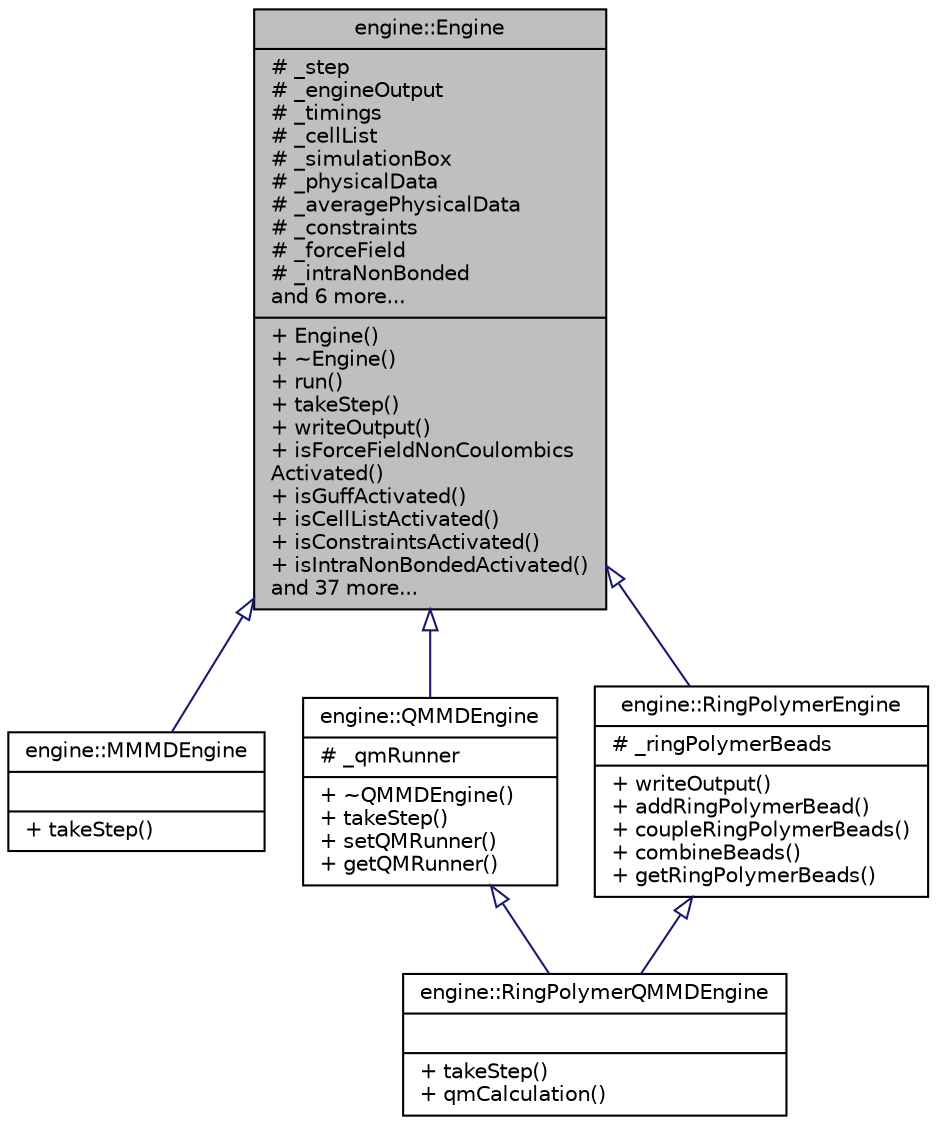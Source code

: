 digraph "engine::Engine"
{
 // LATEX_PDF_SIZE
  edge [fontname="Helvetica",fontsize="10",labelfontname="Helvetica",labelfontsize="10"];
  node [fontname="Helvetica",fontsize="10",shape=record];
  Node1 [label="{engine::Engine\n|# _step\l# _engineOutput\l# _timings\l# _cellList\l# _simulationBox\l# _physicalData\l# _averagePhysicalData\l# _constraints\l# _forceField\l# _intraNonBonded\land 6 more...\l|+ Engine()\l+ ~Engine()\l+ run()\l+ takeStep()\l+ writeOutput()\l+ isForceFieldNonCoulombics\lActivated()\l+ isGuffActivated()\l+ isCellListActivated()\l+ isConstraintsActivated()\l+ isIntraNonBondedActivated()\land 37 more...\l}",height=0.2,width=0.4,color="black", fillcolor="grey75", style="filled", fontcolor="black",tooltip="Contains all the information needed to run the simulation."];
  Node1 -> Node2 [dir="back",color="midnightblue",fontsize="10",style="solid",arrowtail="onormal",fontname="Helvetica"];
  Node2 [label="{engine::MMMDEngine\n||+ takeStep()\l}",height=0.2,width=0.4,color="black", fillcolor="white", style="filled",URL="$classengine_1_1MMMDEngine.html",tooltip="Contains all the information needed to run an MM MD simulation."];
  Node1 -> Node3 [dir="back",color="midnightblue",fontsize="10",style="solid",arrowtail="onormal",fontname="Helvetica"];
  Node3 [label="{engine::QMMDEngine\n|# _qmRunner\l|+ ~QMMDEngine()\l+ takeStep()\l+ setQMRunner()\l+ getQMRunner()\l}",height=0.2,width=0.4,color="black", fillcolor="white", style="filled",URL="$classengine_1_1QMMDEngine.html",tooltip="Contains all the information needed to run a QM MD simulation."];
  Node3 -> Node4 [dir="back",color="midnightblue",fontsize="10",style="solid",arrowtail="onormal",fontname="Helvetica"];
  Node4 [label="{engine::RingPolymerQMMDEngine\n||+ takeStep()\l+ qmCalculation()\l}",height=0.2,width=0.4,color="black", fillcolor="white", style="filled",URL="$classengine_1_1RingPolymerQMMDEngine.html",tooltip=" "];
  Node1 -> Node5 [dir="back",color="midnightblue",fontsize="10",style="solid",arrowtail="onormal",fontname="Helvetica"];
  Node5 [label="{engine::RingPolymerEngine\n|# _ringPolymerBeads\l|+ writeOutput()\l+ addRingPolymerBead()\l+ coupleRingPolymerBeads()\l+ combineBeads()\l+ getRingPolymerBeads()\l}",height=0.2,width=0.4,color="black", fillcolor="white", style="filled",URL="$classengine_1_1RingPolymerEngine.html",tooltip=" "];
  Node5 -> Node4 [dir="back",color="midnightblue",fontsize="10",style="solid",arrowtail="onormal",fontname="Helvetica"];
}
